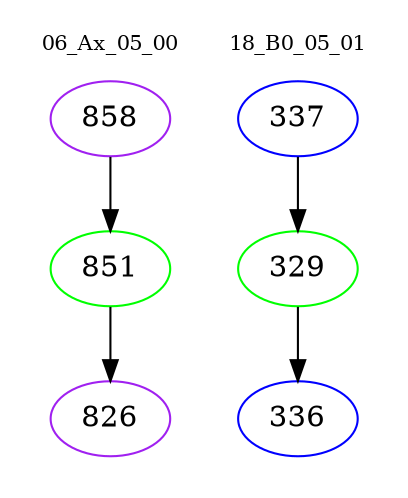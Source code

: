 digraph{
subgraph cluster_0 {
color = white
label = "06_Ax_05_00";
fontsize=10;
T0_858 [label="858", color="purple"]
T0_858 -> T0_851 [color="black"]
T0_851 [label="851", color="green"]
T0_851 -> T0_826 [color="black"]
T0_826 [label="826", color="purple"]
}
subgraph cluster_1 {
color = white
label = "18_B0_05_01";
fontsize=10;
T1_337 [label="337", color="blue"]
T1_337 -> T1_329 [color="black"]
T1_329 [label="329", color="green"]
T1_329 -> T1_336 [color="black"]
T1_336 [label="336", color="blue"]
}
}
